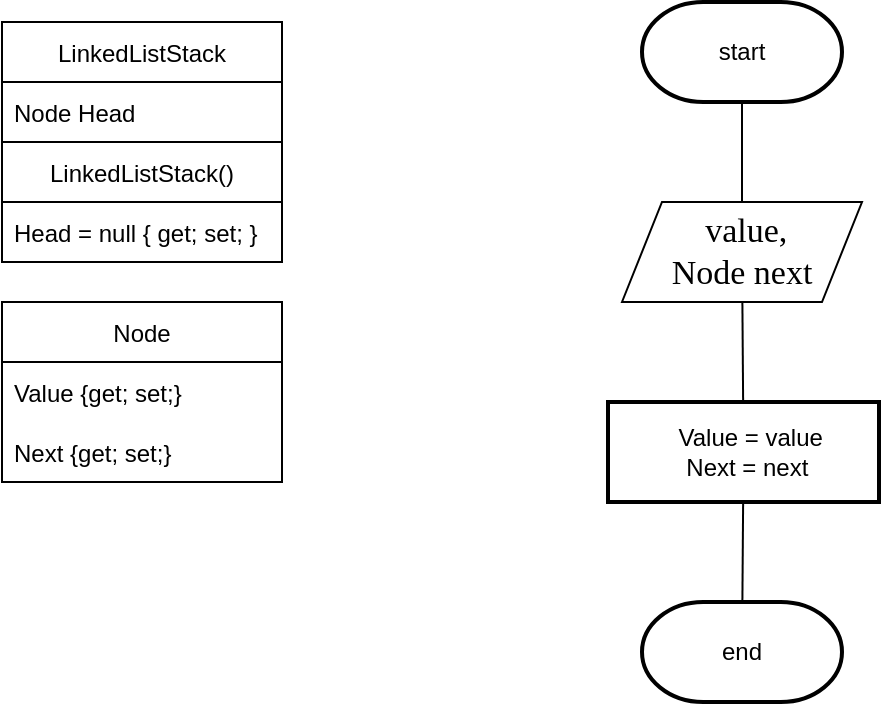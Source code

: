 <mxfile version="19.0.3" type="device" pages="12"><diagram id="oNX_8HQZ7Yb_1b-XFwpG" name="Node(value, Node next)"><mxGraphModel dx="1453" dy="1041" grid="1" gridSize="10" guides="1" tooltips="1" connect="1" arrows="1" fold="1" page="0" pageScale="1" pageWidth="827" pageHeight="1169" math="0" shadow="0"><root><mxCell id="0"/><mxCell id="1" parent="0"/><mxCell id="FuZdUOgjmRtpOkMGklhR-18" value="" style="edgeStyle=none;curved=1;rounded=0;orthogonalLoop=1;jettySize=auto;html=1;endArrow=none;endFill=0;startSize=14;endSize=14;sourcePerimeterSpacing=0;targetPerimeterSpacing=0;" parent="1" source="FuZdUOgjmRtpOkMGklhR-1" target="FuZdUOgjmRtpOkMGklhR-17" edge="1"><mxGeometry relative="1" as="geometry"/></mxCell><mxCell id="FuZdUOgjmRtpOkMGklhR-1" value="start" style="strokeWidth=2;html=1;shape=mxgraph.flowchart.terminator;whiteSpace=wrap;hachureGap=4;" parent="1" vertex="1"><mxGeometry x="110" y="-10" width="100" height="50" as="geometry"/></mxCell><mxCell id="FuZdUOgjmRtpOkMGklhR-10" value="Node" style="swimlane;fontStyle=0;childLayout=stackLayout;horizontal=1;startSize=30;horizontalStack=0;resizeParent=1;resizeParentMax=0;resizeLast=0;collapsible=1;marginBottom=0;hachureGap=4;" parent="1" vertex="1"><mxGeometry x="-210" y="140" width="140" height="90" as="geometry"/></mxCell><mxCell id="FuZdUOgjmRtpOkMGklhR-11" value="Value {get; set;}" style="text;strokeColor=none;fillColor=none;align=left;verticalAlign=middle;spacingLeft=4;spacingRight=4;overflow=hidden;points=[[0,0.5],[1,0.5]];portConstraint=eastwest;rotatable=0;hachureGap=4;" parent="FuZdUOgjmRtpOkMGklhR-10" vertex="1"><mxGeometry y="30" width="140" height="30" as="geometry"/></mxCell><mxCell id="FuZdUOgjmRtpOkMGklhR-12" value="Next {get; set;}" style="text;strokeColor=none;fillColor=none;align=left;verticalAlign=middle;spacingLeft=4;spacingRight=4;overflow=hidden;points=[[0,0.5],[1,0.5]];portConstraint=eastwest;rotatable=0;hachureGap=4;" parent="FuZdUOgjmRtpOkMGklhR-10" vertex="1"><mxGeometry y="60" width="140" height="30" as="geometry"/></mxCell><mxCell id="FuZdUOgjmRtpOkMGklhR-20" value="" style="edgeStyle=none;curved=1;rounded=0;orthogonalLoop=1;jettySize=auto;html=1;endArrow=none;endFill=0;startSize=14;endSize=14;sourcePerimeterSpacing=0;targetPerimeterSpacing=0;" parent="1" source="FuZdUOgjmRtpOkMGklhR-17" target="FuZdUOgjmRtpOkMGklhR-19" edge="1"><mxGeometry relative="1" as="geometry"/></mxCell><mxCell id="FuZdUOgjmRtpOkMGklhR-17" value="&amp;nbsp;value, &lt;br&gt;Node next" style="shape=parallelogram;perimeter=parallelogramPerimeter;whiteSpace=wrap;html=1;fixedSize=1;rounded=0;shadow=0;labelBackgroundColor=none;labelBorderColor=none;sketch=0;hachureGap=4;fontFamily=Times New Roman;fontSize=17;fontSource=https%3A%2F%2Ffonts.googleapis.com%2Fcss%3Ffamily%3DArchitects%2BDaughter;" parent="1" vertex="1"><mxGeometry x="100" y="90" width="120" height="50" as="geometry"/></mxCell><mxCell id="FuZdUOgjmRtpOkMGklhR-23" value="" style="edgeStyle=none;curved=1;rounded=0;orthogonalLoop=1;jettySize=auto;html=1;endArrow=none;endFill=0;startSize=14;endSize=14;sourcePerimeterSpacing=0;targetPerimeterSpacing=0;" parent="1" source="FuZdUOgjmRtpOkMGklhR-19" target="FuZdUOgjmRtpOkMGklhR-22" edge="1"><mxGeometry relative="1" as="geometry"/></mxCell><mxCell id="FuZdUOgjmRtpOkMGklhR-19" value="&lt;div&gt;&amp;nbsp; Value = value&lt;/div&gt;&lt;div&gt;&lt;span style=&quot;background-color: initial;&quot;&gt;&amp;nbsp;Next = next&lt;/span&gt;&lt;/div&gt;" style="whiteSpace=wrap;html=1;strokeWidth=2;hachureGap=4;" parent="1" vertex="1"><mxGeometry x="93" y="190" width="135.5" height="50" as="geometry"/></mxCell><mxCell id="FuZdUOgjmRtpOkMGklhR-22" value="end" style="strokeWidth=2;html=1;shape=mxgraph.flowchart.terminator;whiteSpace=wrap;hachureGap=4;" parent="1" vertex="1"><mxGeometry x="110" y="290" width="100" height="50" as="geometry"/></mxCell><mxCell id="3aJ0oCERZRNz-F-btTCs-1" value="LinkedListStack" style="swimlane;fontStyle=0;childLayout=stackLayout;horizontal=1;startSize=30;horizontalStack=0;resizeParent=1;resizeParentMax=0;resizeLast=0;collapsible=1;marginBottom=0;hachureGap=4;" parent="1" vertex="1"><mxGeometry x="-210" width="140" height="120" as="geometry"/></mxCell><mxCell id="3aJ0oCERZRNz-F-btTCs-2" value="Node Head" style="text;strokeColor=none;fillColor=none;align=left;verticalAlign=middle;spacingLeft=4;spacingRight=4;overflow=hidden;points=[[0,0.5],[1,0.5]];portConstraint=eastwest;rotatable=0;hachureGap=4;" parent="3aJ0oCERZRNz-F-btTCs-1" vertex="1"><mxGeometry y="30" width="140" height="30" as="geometry"/></mxCell><mxCell id="3aJ0oCERZRNz-F-btTCs-3" value="LinkedListStack()" style="swimlane;fontStyle=0;childLayout=stackLayout;horizontal=1;startSize=30;horizontalStack=0;resizeParent=1;resizeParentMax=0;resizeLast=0;collapsible=1;marginBottom=0;hachureGap=4;" parent="3aJ0oCERZRNz-F-btTCs-1" vertex="1"><mxGeometry y="60" width="140" height="60" as="geometry"/></mxCell><mxCell id="3aJ0oCERZRNz-F-btTCs-4" value="Head = null { get; set; }" style="text;strokeColor=none;fillColor=none;align=left;verticalAlign=middle;spacingLeft=4;spacingRight=4;overflow=hidden;points=[[0,0.5],[1,0.5]];portConstraint=eastwest;rotatable=0;hachureGap=4;" parent="3aJ0oCERZRNz-F-btTCs-3" vertex="1"><mxGeometry y="30" width="140" height="30" as="geometry"/></mxCell></root></mxGraphModel></diagram><diagram id="j0VMe_LufexrvTEw0uRG" name=" Pop()"><mxGraphModel dx="1822" dy="1265" grid="1" gridSize="10" guides="1" tooltips="1" connect="1" arrows="1" fold="1" page="0" pageScale="1" pageWidth="827" pageHeight="1169" math="0" shadow="0"><root><mxCell id="0"/><mxCell id="1" parent="0"/><mxCell id="_z4iJ0GIa41CgVpUlCpc-3" value="" style="edgeStyle=none;curved=1;rounded=0;orthogonalLoop=1;jettySize=auto;html=1;endArrow=none;endFill=0;startSize=14;endSize=14;sourcePerimeterSpacing=0;targetPerimeterSpacing=0;" parent="1" source="_z4iJ0GIa41CgVpUlCpc-1" target="_z4iJ0GIa41CgVpUlCpc-2" edge="1"><mxGeometry relative="1" as="geometry"/></mxCell><mxCell id="_z4iJ0GIa41CgVpUlCpc-1" value="start" style="strokeWidth=2;html=1;shape=mxgraph.flowchart.terminator;whiteSpace=wrap;hachureGap=4;" parent="1" vertex="1"><mxGeometry x="110" y="-10" width="100" height="50" as="geometry"/></mxCell><mxCell id="kgtbkf3haKpK_PsE4bHd-1" style="edgeStyle=orthogonalEdgeStyle;rounded=0;orthogonalLoop=1;jettySize=auto;html=1;exitX=1;exitY=0.5;exitDx=0;exitDy=0;entryX=0.5;entryY=0;entryDx=0;entryDy=0;endArrow=none;startSize=14;endSize=14;sourcePerimeterSpacing=8;targetPerimeterSpacing=8;endFill=0;" parent="1" source="_z4iJ0GIa41CgVpUlCpc-2" target="_z4iJ0GIa41CgVpUlCpc-4" edge="1"><mxGeometry relative="1" as="geometry"/></mxCell><mxCell id="kgtbkf3haKpK_PsE4bHd-2" style="edgeStyle=orthogonalEdgeStyle;rounded=0;orthogonalLoop=1;jettySize=auto;html=1;exitX=0;exitY=0.5;exitDx=0;exitDy=0;entryX=0.5;entryY=0;entryDx=0;entryDy=0;endArrow=none;endFill=0;startSize=14;endSize=14;sourcePerimeterSpacing=8;targetPerimeterSpacing=8;" parent="1" source="_z4iJ0GIa41CgVpUlCpc-2" target="_z4iJ0GIa41CgVpUlCpc-11" edge="1"><mxGeometry relative="1" as="geometry"/></mxCell><mxCell id="_z4iJ0GIa41CgVpUlCpc-2" value="Head != null" style="rhombus;whiteSpace=wrap;html=1;hachureGap=4;" parent="1" vertex="1"><mxGeometry x="120" y="90" width="80" height="80" as="geometry"/></mxCell><mxCell id="_z4iJ0GIa41CgVpUlCpc-9" value="" style="edgeStyle=orthogonalEdgeStyle;rounded=0;orthogonalLoop=1;jettySize=auto;html=1;endArrow=none;endFill=0;startSize=14;endSize=14;sourcePerimeterSpacing=0;targetPerimeterSpacing=0;" parent="1" source="_z4iJ0GIa41CgVpUlCpc-4" target="_z4iJ0GIa41CgVpUlCpc-8" edge="1"><mxGeometry relative="1" as="geometry"/></mxCell><mxCell id="_z4iJ0GIa41CgVpUlCpc-4" value="Head = Head.Next" style="whiteSpace=wrap;html=1;strokeWidth=2;hachureGap=4;" parent="1" vertex="1"><mxGeometry x="250" y="180" width="135.5" height="50" as="geometry"/></mxCell><mxCell id="kgtbkf3haKpK_PsE4bHd-5" style="edgeStyle=orthogonalEdgeStyle;rounded=0;orthogonalLoop=1;jettySize=auto;html=1;endArrow=none;endFill=0;startSize=14;endSize=14;sourcePerimeterSpacing=0;targetPerimeterSpacing=0;exitX=0.5;exitY=1;exitDx=0;exitDy=0;" parent="1" source="_z4iJ0GIa41CgVpUlCpc-8" edge="1"><mxGeometry relative="1" as="geometry"><mxPoint x="160" y="360" as="targetPoint"/><Array as="points"><mxPoint x="320" y="340"/><mxPoint x="320" y="360"/></Array></mxGeometry></mxCell><mxCell id="_z4iJ0GIa41CgVpUlCpc-8" value="Head" style="shape=parallelogram;perimeter=parallelogramPerimeter;whiteSpace=wrap;html=1;fixedSize=1;rounded=0;shadow=0;labelBackgroundColor=none;labelBorderColor=none;sketch=0;hachureGap=4;fontFamily=Times New Roman;fontSize=17;fontSource=https%3A%2F%2Ffonts.googleapis.com%2Fcss%3Ffamily%3DArchitects%2BDaughter;" parent="1" vertex="1"><mxGeometry x="257.75" y="290" width="120" height="50" as="geometry"/></mxCell><mxCell id="kgtbkf3haKpK_PsE4bHd-3" style="edgeStyle=orthogonalEdgeStyle;rounded=0;orthogonalLoop=1;jettySize=auto;html=1;entryX=0.5;entryY=0;entryDx=0;entryDy=0;entryPerimeter=0;endArrow=none;endFill=0;startSize=14;endSize=14;sourcePerimeterSpacing=8;targetPerimeterSpacing=8;exitX=0.5;exitY=1;exitDx=0;exitDy=0;" parent="1" source="_z4iJ0GIa41CgVpUlCpc-11" target="_z4iJ0GIa41CgVpUlCpc-16" edge="1"><mxGeometry relative="1" as="geometry"><Array as="points"><mxPoint x="10" y="360"/><mxPoint x="160" y="360"/></Array></mxGeometry></mxCell><mxCell id="_z4iJ0GIa41CgVpUlCpc-11" value="null" style="shape=parallelogram;perimeter=parallelogramPerimeter;whiteSpace=wrap;html=1;fixedSize=1;rounded=0;shadow=0;labelBackgroundColor=none;labelBorderColor=none;sketch=0;hachureGap=4;fontFamily=Times New Roman;fontSize=17;fontSource=https%3A%2F%2Ffonts.googleapis.com%2Fcss%3Ffamily%3DArchitects%2BDaughter;" parent="1" vertex="1"><mxGeometry x="-50" y="220" width="120" height="50" as="geometry"/></mxCell><mxCell id="_z4iJ0GIa41CgVpUlCpc-16" value="end" style="strokeWidth=2;html=1;shape=mxgraph.flowchart.terminator;whiteSpace=wrap;hachureGap=4;" parent="1" vertex="1"><mxGeometry x="110" y="400" width="100" height="50" as="geometry"/></mxCell><mxCell id="kgtbkf3haKpK_PsE4bHd-6" value="T" style="text;html=1;align=center;verticalAlign=middle;resizable=0;points=[];autosize=1;strokeColor=none;fillColor=none;hachureGap=4;" parent="1" vertex="1"><mxGeometry x="228" y="110" width="20" height="20" as="geometry"/></mxCell><mxCell id="kgtbkf3haKpK_PsE4bHd-7" value="F" style="text;html=1;align=center;verticalAlign=middle;resizable=0;points=[];autosize=1;strokeColor=none;fillColor=none;hachureGap=4;" parent="1" vertex="1"><mxGeometry x="60" y="110" width="20" height="20" as="geometry"/></mxCell></root></mxGraphModel></diagram><diagram id="7uMGqaHTZawZeCy7qmpr" name="Push(str)"><mxGraphModel dx="1185" dy="1521" grid="1" gridSize="10" guides="1" tooltips="1" connect="1" arrows="1" fold="1" page="0" pageScale="1" pageWidth="827" pageHeight="1169" math="0" shadow="0"><root><mxCell id="0"/><mxCell id="1" parent="0"/><mxCell id="O7eyZ1hVJO2ieRdfSI_N-3" value="" style="edgeStyle=none;curved=1;rounded=0;orthogonalLoop=1;jettySize=auto;html=1;endArrow=none;endFill=0;startSize=14;endSize=14;sourcePerimeterSpacing=0;targetPerimeterSpacing=0;" parent="1" source="O7eyZ1hVJO2ieRdfSI_N-1" target="O7eyZ1hVJO2ieRdfSI_N-2" edge="1"><mxGeometry relative="1" as="geometry"/></mxCell><mxCell id="O7eyZ1hVJO2ieRdfSI_N-1" value="start" style="strokeWidth=2;html=1;shape=mxgraph.flowchart.terminator;whiteSpace=wrap;hachureGap=4;" parent="1" vertex="1"><mxGeometry x="70" y="-530" width="100" height="50" as="geometry"/></mxCell><mxCell id="O7eyZ1hVJO2ieRdfSI_N-5" value="" style="edgeStyle=none;curved=1;rounded=0;orthogonalLoop=1;jettySize=auto;html=1;endArrow=none;endFill=0;startSize=14;endSize=14;sourcePerimeterSpacing=0;targetPerimeterSpacing=0;" parent="1" source="O7eyZ1hVJO2ieRdfSI_N-2" target="O7eyZ1hVJO2ieRdfSI_N-4" edge="1"><mxGeometry relative="1" as="geometry"/></mxCell><mxCell id="O7eyZ1hVJO2ieRdfSI_N-2" value="&lt;div&gt;&amp;nbsp; Node newNode =&amp;nbsp;&lt;/div&gt;&lt;div&gt;new Node(str, Head)&lt;span style=&quot;background-color: initial;&quot;&gt;&amp;nbsp; &amp;nbsp;&lt;/span&gt;&lt;/div&gt;" style="whiteSpace=wrap;html=1;strokeWidth=2;hachureGap=4;" parent="1" vertex="1"><mxGeometry x="52.25" y="-430" width="135.5" height="50" as="geometry"/></mxCell><mxCell id="O7eyZ1hVJO2ieRdfSI_N-7" value="" style="edgeStyle=none;curved=1;rounded=0;orthogonalLoop=1;jettySize=auto;html=1;endArrow=none;endFill=0;startSize=14;endSize=14;sourcePerimeterSpacing=0;targetPerimeterSpacing=0;" parent="1" source="O7eyZ1hVJO2ieRdfSI_N-4" target="O7eyZ1hVJO2ieRdfSI_N-6" edge="1"><mxGeometry relative="1" as="geometry"/></mxCell><mxCell id="O7eyZ1hVJO2ieRdfSI_N-4" value="&lt;div&gt;&lt;span style=&quot;background-color: initial;&quot;&gt;&amp;nbsp;Head = newNode&lt;/span&gt;&lt;br&gt;&lt;/div&gt;" style="whiteSpace=wrap;html=1;strokeWidth=2;hachureGap=4;" parent="1" vertex="1"><mxGeometry x="53" y="-330" width="135.5" height="50" as="geometry"/></mxCell><mxCell id="O7eyZ1hVJO2ieRdfSI_N-6" value="end" style="strokeWidth=2;html=1;shape=mxgraph.flowchart.terminator;whiteSpace=wrap;hachureGap=4;" parent="1" vertex="1"><mxGeometry x="71" y="-230" width="100" height="50" as="geometry"/></mxCell></root></mxGraphModel></diagram><diagram id="VCo9lXTiAnpuZDArA_VM" name="IsEmpty()"><mxGraphModel dx="1422" dy="1265" grid="1" gridSize="10" guides="1" tooltips="1" connect="1" arrows="1" fold="1" page="0" pageScale="1" pageWidth="827" pageHeight="1169" math="0" shadow="0"><root><mxCell id="0"/><mxCell id="1" parent="0"/><mxCell id="CJEK4LDQmxvPo-r412sH-3" value="" style="edgeStyle=orthogonalEdgeStyle;rounded=0;orthogonalLoop=1;jettySize=auto;html=1;endArrow=none;endFill=0;startSize=14;endSize=14;sourcePerimeterSpacing=0;targetPerimeterSpacing=0;" parent="1" source="CJEK4LDQmxvPo-r412sH-1" target="CJEK4LDQmxvPo-r412sH-2" edge="1"><mxGeometry relative="1" as="geometry"/></mxCell><mxCell id="CJEK4LDQmxvPo-r412sH-1" value="start" style="strokeWidth=2;html=1;shape=mxgraph.flowchart.terminator;whiteSpace=wrap;hachureGap=4;" parent="1" vertex="1"><mxGeometry x="70" y="-10" width="100" height="50" as="geometry"/></mxCell><mxCell id="CJEK4LDQmxvPo-r412sH-5" value="" style="edgeStyle=orthogonalEdgeStyle;rounded=0;orthogonalLoop=1;jettySize=auto;html=1;endArrow=none;endFill=0;startSize=14;endSize=14;sourcePerimeterSpacing=0;targetPerimeterSpacing=0;" parent="1" source="CJEK4LDQmxvPo-r412sH-2" target="CJEK4LDQmxvPo-r412sH-4" edge="1"><mxGeometry relative="1" as="geometry"/></mxCell><mxCell id="CJEK4LDQmxvPo-r412sH-2" value="Head == null" style="shape=parallelogram;perimeter=parallelogramPerimeter;whiteSpace=wrap;html=1;fixedSize=1;rounded=0;shadow=0;labelBackgroundColor=none;labelBorderColor=none;sketch=0;hachureGap=4;fontFamily=Times New Roman;fontSize=17;fontSource=https%3A%2F%2Ffonts.googleapis.com%2Fcss%3Ffamily%3DArchitects%2BDaughter;" parent="1" vertex="1"><mxGeometry x="25" y="90" width="190" height="79.17" as="geometry"/></mxCell><mxCell id="CJEK4LDQmxvPo-r412sH-4" value="end" style="strokeWidth=2;html=1;shape=mxgraph.flowchart.terminator;whiteSpace=wrap;hachureGap=4;" parent="1" vertex="1"><mxGeometry x="70" y="190" width="100" height="50" as="geometry"/></mxCell></root></mxGraphModel></diagram><diagram id="ysSXmMKs-k4Lx50b1wHO" name="ConsoleOutput()"><mxGraphModel dx="1422" dy="865" grid="1" gridSize="10" guides="1" tooltips="1" connect="1" arrows="1" fold="1" page="0" pageScale="1" pageWidth="827" pageHeight="1169" math="0" shadow="0"><root><mxCell id="0"/><mxCell id="1" parent="0"/><mxCell id="JXZGDSf6DZkKdC03OXqn-3" value="" style="edgeStyle=orthogonalEdgeStyle;rounded=0;orthogonalLoop=1;jettySize=auto;html=1;endArrow=none;endFill=0;startSize=14;endSize=14;sourcePerimeterSpacing=0;targetPerimeterSpacing=0;" parent="1" source="JXZGDSf6DZkKdC03OXqn-1" target="JXZGDSf6DZkKdC03OXqn-2" edge="1"><mxGeometry relative="1" as="geometry"/></mxCell><mxCell id="JXZGDSf6DZkKdC03OXqn-1" value="start" style="strokeWidth=2;html=1;shape=mxgraph.flowchart.terminator;whiteSpace=wrap;hachureGap=4;" parent="1" vertex="1"><mxGeometry x="110" y="30" width="100" height="50" as="geometry"/></mxCell><mxCell id="JXZGDSf6DZkKdC03OXqn-6" value="" style="edgeStyle=orthogonalEdgeStyle;rounded=0;orthogonalLoop=1;jettySize=auto;html=1;endArrow=none;endFill=0;startSize=14;endSize=14;sourcePerimeterSpacing=0;targetPerimeterSpacing=0;" parent="1" source="JXZGDSf6DZkKdC03OXqn-2" target="JXZGDSf6DZkKdC03OXqn-4" edge="1"><mxGeometry relative="1" as="geometry"/></mxCell><mxCell id="JXZGDSf6DZkKdC03OXqn-2" value="Node current = Head" style="whiteSpace=wrap;html=1;strokeWidth=2;hachureGap=4;" parent="1" vertex="1"><mxGeometry x="93" y="130" width="135.5" height="50" as="geometry"/></mxCell><mxCell id="JXZGDSf6DZkKdC03OXqn-8" style="edgeStyle=orthogonalEdgeStyle;rounded=0;orthogonalLoop=1;jettySize=auto;html=1;endArrow=none;endFill=0;startSize=14;endSize=14;sourcePerimeterSpacing=0;targetPerimeterSpacing=0;" parent="1" source="JXZGDSf6DZkKdC03OXqn-4" target="JXZGDSf6DZkKdC03OXqn-7" edge="1"><mxGeometry relative="1" as="geometry"/></mxCell><mxCell id="JXZGDSf6DZkKdC03OXqn-13" style="edgeStyle=orthogonalEdgeStyle;rounded=0;orthogonalLoop=1;jettySize=auto;html=1;exitX=1;exitY=0.5;exitDx=0;exitDy=0;endArrow=none;endFill=0;startSize=14;endSize=14;sourcePerimeterSpacing=0;targetPerimeterSpacing=0;" parent="1" source="JXZGDSf6DZkKdC03OXqn-4" edge="1"><mxGeometry relative="1" as="geometry"><mxPoint x="161" y="650" as="targetPoint"/><Array as="points"><mxPoint x="280" y="270"/><mxPoint x="280" y="600"/><mxPoint x="161" y="600"/><mxPoint x="161" y="650"/></Array></mxGeometry></mxCell><mxCell id="JXZGDSf6DZkKdC03OXqn-4" value="current != &lt;br&gt;null" style="rhombus;whiteSpace=wrap;html=1;hachureGap=4;" parent="1" vertex="1"><mxGeometry x="101.13" y="230" width="119.25" height="80" as="geometry"/></mxCell><mxCell id="JXZGDSf6DZkKdC03OXqn-10" value="" style="edgeStyle=orthogonalEdgeStyle;rounded=0;orthogonalLoop=1;jettySize=auto;html=1;endArrow=none;endFill=0;startSize=14;endSize=14;sourcePerimeterSpacing=0;targetPerimeterSpacing=0;" parent="1" source="JXZGDSf6DZkKdC03OXqn-7" target="JXZGDSf6DZkKdC03OXqn-9" edge="1"><mxGeometry relative="1" as="geometry"/></mxCell><mxCell id="JXZGDSf6DZkKdC03OXqn-7" value="current.Value &lt;br&gt;+ &quot; &quot;" style="shape=parallelogram;perimeter=parallelogramPerimeter;whiteSpace=wrap;html=1;fixedSize=1;rounded=0;shadow=0;labelBackgroundColor=none;labelBorderColor=none;sketch=0;hachureGap=4;fontFamily=Times New Roman;fontSize=17;fontSource=https%3A%2F%2Ffonts.googleapis.com%2Fcss%3Ffamily%3DArchitects%2BDaughter;" parent="1" vertex="1"><mxGeometry x="94.5" y="360" width="131" height="50" as="geometry"/></mxCell><mxCell id="JXZGDSf6DZkKdC03OXqn-11" style="edgeStyle=orthogonalEdgeStyle;rounded=0;orthogonalLoop=1;jettySize=auto;html=1;entryX=0;entryY=0.5;entryDx=0;entryDy=0;endArrow=none;endFill=0;startSize=14;endSize=14;sourcePerimeterSpacing=0;targetPerimeterSpacing=0;" parent="1" source="JXZGDSf6DZkKdC03OXqn-9" target="JXZGDSf6DZkKdC03OXqn-4" edge="1"><mxGeometry relative="1" as="geometry"><Array as="points"><mxPoint x="161" y="560"/><mxPoint x="40" y="560"/><mxPoint x="40" y="270"/></Array></mxGeometry></mxCell><mxCell id="JXZGDSf6DZkKdC03OXqn-9" value="current = current.Next" style="whiteSpace=wrap;html=1;strokeWidth=2;hachureGap=4;" parent="1" vertex="1"><mxGeometry x="93" y="460" width="135.5" height="50" as="geometry"/></mxCell><mxCell id="JXZGDSf6DZkKdC03OXqn-14" value="T" style="text;html=1;align=center;verticalAlign=middle;resizable=0;points=[];autosize=1;strokeColor=none;fillColor=none;hachureGap=4;" parent="1" vertex="1"><mxGeometry x="160" y="330" width="20" height="20" as="geometry"/></mxCell><mxCell id="JXZGDSf6DZkKdC03OXqn-15" value="F" style="text;html=1;align=center;verticalAlign=middle;resizable=0;points=[];autosize=1;strokeColor=none;fillColor=none;hachureGap=4;" parent="1" vertex="1"><mxGeometry x="210" y="240" width="20" height="20" as="geometry"/></mxCell><mxCell id="JXZGDSf6DZkKdC03OXqn-19" value="" style="edgeStyle=orthogonalEdgeStyle;rounded=0;orthogonalLoop=1;jettySize=auto;html=1;endArrow=none;endFill=0;startSize=14;endSize=14;sourcePerimeterSpacing=0;targetPerimeterSpacing=0;" parent="1" source="JXZGDSf6DZkKdC03OXqn-17" target="JXZGDSf6DZkKdC03OXqn-18" edge="1"><mxGeometry relative="1" as="geometry"/></mxCell><mxCell id="JXZGDSf6DZkKdC03OXqn-17" value="n" style="shape=parallelogram;perimeter=parallelogramPerimeter;whiteSpace=wrap;html=1;fixedSize=1;rounded=0;shadow=0;labelBackgroundColor=none;labelBorderColor=none;sketch=0;hachureGap=4;fontFamily=Times New Roman;fontSize=17;fontSource=https%3A%2F%2Ffonts.googleapis.com%2Fcss%3Ffamily%3DArchitects%2BDaughter;" parent="1" vertex="1"><mxGeometry x="100" y="650" width="120" height="50" as="geometry"/></mxCell><mxCell id="JXZGDSf6DZkKdC03OXqn-18" value="end" style="strokeWidth=2;html=1;shape=mxgraph.flowchart.terminator;whiteSpace=wrap;hachureGap=4;" parent="1" vertex="1"><mxGeometry x="110" y="750" width="100" height="50" as="geometry"/></mxCell></root></mxGraphModel></diagram><diagram id="VNsmQcMCIjCGWrIYDgvc" name="Clear()"><mxGraphModel dx="1422" dy="865" grid="1" gridSize="10" guides="1" tooltips="1" connect="1" arrows="1" fold="1" page="0" pageScale="1" pageWidth="827" pageHeight="1169" math="0" shadow="0"><root><mxCell id="0"/><mxCell id="1" parent="0"/><mxCell id="JvPllJVbezNG6tVKIhAg-3" value="" style="edgeStyle=orthogonalEdgeStyle;rounded=0;orthogonalLoop=1;jettySize=auto;html=1;endArrow=none;endFill=0;startSize=14;endSize=14;sourcePerimeterSpacing=0;targetPerimeterSpacing=0;" parent="1" source="JvPllJVbezNG6tVKIhAg-1" target="JvPllJVbezNG6tVKIhAg-2" edge="1"><mxGeometry relative="1" as="geometry"/></mxCell><mxCell id="JvPllJVbezNG6tVKIhAg-1" value="start" style="strokeWidth=2;html=1;shape=mxgraph.flowchart.terminator;whiteSpace=wrap;hachureGap=4;" parent="1" vertex="1"><mxGeometry x="110" y="30" width="100" height="50" as="geometry"/></mxCell><mxCell id="JvPllJVbezNG6tVKIhAg-5" value="" style="edgeStyle=orthogonalEdgeStyle;rounded=0;orthogonalLoop=1;jettySize=auto;html=1;endArrow=none;endFill=0;startSize=14;endSize=14;sourcePerimeterSpacing=0;targetPerimeterSpacing=0;" parent="1" source="JvPllJVbezNG6tVKIhAg-2" target="JvPllJVbezNG6tVKIhAg-4" edge="1"><mxGeometry relative="1" as="geometry"/></mxCell><mxCell id="JvPllJVbezNG6tVKIhAg-2" value="Head = null" style="whiteSpace=wrap;html=1;strokeWidth=2;hachureGap=4;" parent="1" vertex="1"><mxGeometry x="92.25" y="130" width="135.5" height="50" as="geometry"/></mxCell><mxCell id="JvPllJVbezNG6tVKIhAg-4" value="end" style="strokeWidth=2;html=1;shape=mxgraph.flowchart.terminator;whiteSpace=wrap;hachureGap=4;" parent="1" vertex="1"><mxGeometry x="110" y="230" width="100" height="50" as="geometry"/></mxCell></root></mxGraphModel></diagram><diagram id="l-Wqz1e2Z9g0o0aRKAd3" name=" ParseString(code)"><mxGraphModel dx="1422" dy="865" grid="1" gridSize="10" guides="1" tooltips="1" connect="1" arrows="1" fold="1" page="0" pageScale="1" pageWidth="827" pageHeight="1169" math="0" shadow="0"><root><mxCell id="0"/><mxCell id="1" parent="0"/><mxCell id="lsoRsxq3l3KDmJOYBXBi-1" value="HTMLValidator" style="swimlane;fontStyle=0;childLayout=stackLayout;horizontal=1;startSize=30;horizontalStack=0;resizeParent=1;resizeParentMax=0;resizeLast=0;collapsible=1;marginBottom=0;hachureGap=4;" parent="1" vertex="1"><mxGeometry x="360" width="200" height="120" as="geometry"/></mxCell><mxCell id="lsoRsxq3l3KDmJOYBXBi-2" value="LinkedListStack _tagsList" style="text;strokeColor=none;fillColor=none;align=left;verticalAlign=middle;spacingLeft=4;spacingRight=4;overflow=hidden;points=[[0,0.5],[1,0.5]];portConstraint=eastwest;rotatable=0;hachureGap=4;" parent="lsoRsxq3l3KDmJOYBXBi-1" vertex="1"><mxGeometry y="30" width="200" height="30" as="geometry"/></mxCell><mxCell id="lsoRsxq3l3KDmJOYBXBi-5" value="HTMLValidator()" style="swimlane;fontStyle=0;childLayout=stackLayout;horizontal=1;startSize=30;horizontalStack=0;resizeParent=1;resizeParentMax=0;resizeLast=0;collapsible=1;marginBottom=0;hachureGap=4;" parent="lsoRsxq3l3KDmJOYBXBi-1" vertex="1"><mxGeometry y="60" width="200" height="60" as="geometry"/></mxCell><mxCell id="lsoRsxq3l3KDmJOYBXBi-6" value=" _tagsList = new LinkedListStack()" style="text;strokeColor=none;fillColor=none;align=left;verticalAlign=middle;spacingLeft=4;spacingRight=4;overflow=hidden;points=[[0,0.5],[1,0.5]];portConstraint=eastwest;rotatable=0;hachureGap=4;" parent="lsoRsxq3l3KDmJOYBXBi-5" vertex="1"><mxGeometry y="30" width="200" height="30" as="geometry"/></mxCell><mxCell id="X8HQTmimIdW5_K4Aio6b-4" value="" style="edgeStyle=orthogonalEdgeStyle;rounded=0;orthogonalLoop=1;jettySize=auto;html=1;endArrow=none;endFill=0;startSize=14;endSize=14;sourcePerimeterSpacing=0;targetPerimeterSpacing=0;" parent="1" source="X8HQTmimIdW5_K4Aio6b-2" target="X8HQTmimIdW5_K4Aio6b-3" edge="1"><mxGeometry relative="1" as="geometry"/></mxCell><mxCell id="X8HQTmimIdW5_K4Aio6b-2" value="start" style="strokeWidth=2;html=1;shape=mxgraph.flowchart.terminator;whiteSpace=wrap;hachureGap=4;" parent="1" vertex="1"><mxGeometry x="70" y="30" width="100" height="50" as="geometry"/></mxCell><mxCell id="X8HQTmimIdW5_K4Aio6b-6" value="" style="edgeStyle=orthogonalEdgeStyle;rounded=0;orthogonalLoop=1;jettySize=auto;html=1;endArrow=none;endFill=0;startSize=14;endSize=14;sourcePerimeterSpacing=0;targetPerimeterSpacing=0;entryX=0.5;entryY=0;entryDx=0;entryDy=0;" parent="1" source="X8HQTmimIdW5_K4Aio6b-3" target="X8HQTmimIdW5_K4Aio6b-8" edge="1"><mxGeometry relative="1" as="geometry"><mxPoint x="120.8" y="230" as="targetPoint"/></mxGeometry></mxCell><mxCell id="X8HQTmimIdW5_K4Aio6b-3" value="code" style="shape=parallelogram;perimeter=parallelogramPerimeter;whiteSpace=wrap;html=1;fixedSize=1;rounded=0;shadow=0;labelBackgroundColor=none;labelBorderColor=none;sketch=0;hachureGap=4;fontFamily=Times New Roman;fontSize=17;fontSource=https%3A%2F%2Ffonts.googleapis.com%2Fcss%3Ffamily%3DArchitects%2BDaughter;" parent="1" vertex="1"><mxGeometry x="60" y="130" width="120" height="50" as="geometry"/></mxCell><mxCell id="X8HQTmimIdW5_K4Aio6b-7" value="&amp;nbsp;MatchCollection matches = reg.Matches(code)" style="shape=process;whiteSpace=wrap;html=1;backgroundOutline=1;hachureGap=4;" parent="1" vertex="1"><mxGeometry x="40" y="320" width="160" height="40" as="geometry"/></mxCell><mxCell id="X8HQTmimIdW5_K4Aio6b-9" style="edgeStyle=orthogonalEdgeStyle;rounded=0;orthogonalLoop=1;jettySize=auto;html=1;entryX=0.5;entryY=0;entryDx=0;entryDy=0;endArrow=none;endFill=0;startSize=14;endSize=14;sourcePerimeterSpacing=0;targetPerimeterSpacing=0;" parent="1" source="X8HQTmimIdW5_K4Aio6b-8" target="X8HQTmimIdW5_K4Aio6b-7" edge="1"><mxGeometry relative="1" as="geometry"/></mxCell><mxCell id="X8HQTmimIdW5_K4Aio6b-8" value="Regex reg = new Regex(@&quot;&amp;lt;(\w|/)*&amp;gt;&quot;)" style="shape=process;whiteSpace=wrap;html=1;backgroundOutline=1;hachureGap=4;" parent="1" vertex="1"><mxGeometry x="40" y="230" width="160" height="40" as="geometry"/></mxCell></root></mxGraphModel></diagram><diagram id="NnvLJk1vT-BpRBaO9bkB" name="IsOpeningTag(str)"><mxGraphModel dx="1422" dy="1265" grid="1" gridSize="10" guides="1" tooltips="1" connect="1" arrows="1" fold="1" page="0" pageScale="1" pageWidth="827" pageHeight="1169" math="0" shadow="0"><root><mxCell id="0"/><mxCell id="1" parent="0"/><mxCell id="9HeFkrtro87L0L1aKKHm-3" value="" style="edgeStyle=orthogonalEdgeStyle;rounded=0;orthogonalLoop=1;jettySize=auto;html=1;endArrow=none;endFill=0;startSize=14;endSize=14;sourcePerimeterSpacing=0;targetPerimeterSpacing=0;" parent="1" source="9HeFkrtro87L0L1aKKHm-1" target="9HeFkrtro87L0L1aKKHm-2" edge="1"><mxGeometry relative="1" as="geometry"/></mxCell><mxCell id="9HeFkrtro87L0L1aKKHm-1" value="start" style="strokeWidth=2;html=1;shape=mxgraph.flowchart.terminator;whiteSpace=wrap;hachureGap=4;" parent="1" vertex="1"><mxGeometry x="150" y="-10" width="100" height="50" as="geometry"/></mxCell><mxCell id="9HeFkrtro87L0L1aKKHm-6" value="" style="edgeStyle=orthogonalEdgeStyle;rounded=0;orthogonalLoop=1;jettySize=auto;html=1;endArrow=none;endFill=0;startSize=14;endSize=14;sourcePerimeterSpacing=0;targetPerimeterSpacing=0;" parent="1" source="9HeFkrtro87L0L1aKKHm-2" target="9HeFkrtro87L0L1aKKHm-5" edge="1"><mxGeometry relative="1" as="geometry"/></mxCell><mxCell id="9HeFkrtro87L0L1aKKHm-2" value="str" style="shape=parallelogram;perimeter=parallelogramPerimeter;whiteSpace=wrap;html=1;fixedSize=1;rounded=0;shadow=0;labelBackgroundColor=none;labelBorderColor=none;sketch=0;hachureGap=4;fontFamily=Times New Roman;fontSize=17;fontSource=https%3A%2F%2Ffonts.googleapis.com%2Fcss%3Ffamily%3DArchitects%2BDaughter;" parent="1" vertex="1"><mxGeometry x="140" y="90" width="120" height="50" as="geometry"/></mxCell><mxCell id="9HeFkrtro87L0L1aKKHm-9" value="" style="edgeStyle=orthogonalEdgeStyle;rounded=0;orthogonalLoop=1;jettySize=auto;html=1;endArrow=none;endFill=0;startSize=14;endSize=14;sourcePerimeterSpacing=0;targetPerimeterSpacing=0;" parent="1" source="9HeFkrtro87L0L1aKKHm-5" target="9HeFkrtro87L0L1aKKHm-8" edge="1"><mxGeometry relative="1" as="geometry"/></mxCell><mxCell id="9HeFkrtro87L0L1aKKHm-5" value="Regex reg = new Regex(@&quot;^&amp;lt;\w+&amp;gt;$&quot;)" style="shape=process;whiteSpace=wrap;html=1;backgroundOutline=1;hachureGap=4;" parent="1" vertex="1"><mxGeometry x="120" y="190" width="160" height="40" as="geometry"/></mxCell><mxCell id="9HeFkrtro87L0L1aKKHm-11" value="" style="edgeStyle=orthogonalEdgeStyle;rounded=0;orthogonalLoop=1;jettySize=auto;html=1;endArrow=none;endFill=0;startSize=14;endSize=14;sourcePerimeterSpacing=0;targetPerimeterSpacing=0;" parent="1" source="9HeFkrtro87L0L1aKKHm-7" target="9HeFkrtro87L0L1aKKHm-10" edge="1"><mxGeometry relative="1" as="geometry"/></mxCell><mxCell id="9HeFkrtro87L0L1aKKHm-7" value="" style="shape=parallelogram;perimeter=parallelogramPerimeter;whiteSpace=wrap;html=1;fixedSize=1;rounded=0;shadow=0;labelBackgroundColor=none;labelBorderColor=none;sketch=0;hachureGap=4;fontFamily=Times New Roman;fontSize=17;fontSource=https%3A%2F%2Ffonts.googleapis.com%2Fcss%3Ffamily%3DArchitects%2BDaughter;" parent="1" vertex="1"><mxGeometry x="125" y="280" width="150" height="50" as="geometry"/></mxCell><mxCell id="9HeFkrtro87L0L1aKKHm-8" value="reg.IsMatch(str)" style="shape=process;whiteSpace=wrap;html=1;backgroundOutline=1;hachureGap=4;" parent="1" vertex="1"><mxGeometry x="145" y="290" width="110" height="30" as="geometry"/></mxCell><mxCell id="9HeFkrtro87L0L1aKKHm-10" value="end" style="strokeWidth=2;html=1;shape=mxgraph.flowchart.terminator;whiteSpace=wrap;hachureGap=4;" parent="1" vertex="1"><mxGeometry x="150" y="380" width="100" height="50" as="geometry"/></mxCell></root></mxGraphModel></diagram><diagram id="n4cfkwAalGHvpYJ8wLcK" name=" AddString(str)"><mxGraphModel dx="3644" dy="2130" grid="1" gridSize="10" guides="1" tooltips="1" connect="1" arrows="1" fold="1" page="0" pageScale="1" pageWidth="827" pageHeight="1169" math="0" shadow="0"><root><mxCell id="0"/><mxCell id="1" parent="0"/><mxCell id="OEO1GHc6M8gKJUwrfkb5-4" value="" style="edgeStyle=orthogonalEdgeStyle;rounded=0;orthogonalLoop=1;jettySize=auto;html=1;endArrow=none;endFill=0;startSize=14;endSize=14;sourcePerimeterSpacing=0;targetPerimeterSpacing=0;" parent="1" source="OEO1GHc6M8gKJUwrfkb5-1" target="OEO1GHc6M8gKJUwrfkb5-3" edge="1"><mxGeometry relative="1" as="geometry"/></mxCell><mxCell id="OEO1GHc6M8gKJUwrfkb5-1" value="start" style="strokeWidth=2;html=1;shape=mxgraph.flowchart.terminator;whiteSpace=wrap;hachureGap=4;" parent="1" vertex="1"><mxGeometry x="110" y="-10" width="100" height="50" as="geometry"/></mxCell><mxCell id="OEO1GHc6M8gKJUwrfkb5-52" style="edgeStyle=orthogonalEdgeStyle;rounded=0;orthogonalLoop=1;jettySize=auto;html=1;exitX=1;exitY=0.5;exitDx=0;exitDy=0;entryX=0.5;entryY=0;entryDx=0;entryDy=0;endArrow=none;endFill=0;startSize=14;endSize=14;sourcePerimeterSpacing=0;targetPerimeterSpacing=0;" parent="1" source="OEO1GHc6M8gKJUwrfkb5-2" target="OEO1GHc6M8gKJUwrfkb5-5" edge="1"><mxGeometry relative="1" as="geometry"/></mxCell><mxCell id="OEO1GHc6M8gKJUwrfkb5-63" style="edgeStyle=orthogonalEdgeStyle;rounded=0;orthogonalLoop=1;jettySize=auto;html=1;exitX=0;exitY=0.5;exitDx=0;exitDy=0;entryX=0.5;entryY=0;entryDx=0;entryDy=0;endArrow=none;endFill=0;startSize=14;endSize=14;sourcePerimeterSpacing=0;targetPerimeterSpacing=0;" parent="1" source="OEO1GHc6M8gKJUwrfkb5-2" target="OEO1GHc6M8gKJUwrfkb5-25" edge="1"><mxGeometry relative="1" as="geometry"/></mxCell><mxCell id="OEO1GHc6M8gKJUwrfkb5-2" value="" style="rhombus;whiteSpace=wrap;html=1;hachureGap=4;" parent="1" vertex="1"><mxGeometry x="65" y="90" width="190" height="100" as="geometry"/></mxCell><mxCell id="OEO1GHc6M8gKJUwrfkb5-3" value="IsOpeningTag(str)" style="shape=process;whiteSpace=wrap;html=1;backgroundOutline=1;hachureGap=4;" parent="1" vertex="1"><mxGeometry x="95" y="125" width="130" height="30" as="geometry"/></mxCell><mxCell id="OEO1GHc6M8gKJUwrfkb5-8" style="edgeStyle=orthogonalEdgeStyle;rounded=0;orthogonalLoop=1;jettySize=auto;html=1;entryX=0.5;entryY=0;entryDx=0;entryDy=0;endArrow=none;endFill=0;startSize=14;endSize=14;sourcePerimeterSpacing=0;targetPerimeterSpacing=0;" parent="1" source="OEO1GHc6M8gKJUwrfkb5-5" target="OEO1GHc6M8gKJUwrfkb5-7" edge="1"><mxGeometry relative="1" as="geometry"><Array as="points"><mxPoint x="520" y="260"/><mxPoint x="520" y="260"/></Array></mxGeometry></mxCell><mxCell id="OEO1GHc6M8gKJUwrfkb5-5" value="tag = GetTagName(str)" style="shape=process;whiteSpace=wrap;html=1;backgroundOutline=1;hachureGap=4;" parent="1" vertex="1"><mxGeometry x="440" y="160" width="160" height="40" as="geometry"/></mxCell><mxCell id="OEO1GHc6M8gKJUwrfkb5-55" style="edgeStyle=orthogonalEdgeStyle;rounded=0;orthogonalLoop=1;jettySize=auto;html=1;exitX=1;exitY=0.5;exitDx=0;exitDy=0;entryX=0.5;entryY=0;entryDx=0;entryDy=0;endArrow=none;endFill=0;startSize=14;endSize=14;targetPerimeterSpacing=0;startArrow=none;" parent="1" source="OEO1GHc6M8gKJUwrfkb5-7" target="OEO1GHc6M8gKJUwrfkb5-11" edge="1"><mxGeometry relative="1" as="geometry"/></mxCell><mxCell id="OEO1GHc6M8gKJUwrfkb5-56" style="edgeStyle=orthogonalEdgeStyle;rounded=0;orthogonalLoop=1;jettySize=auto;html=1;exitX=0;exitY=0.5;exitDx=0;exitDy=0;entryX=0.5;entryY=0;entryDx=0;entryDy=0;endArrow=none;endFill=0;startSize=14;endSize=14;sourcePerimeterSpacing=0;targetPerimeterSpacing=0;" parent="1" source="OEO1GHc6M8gKJUwrfkb5-7" target="OEO1GHc6M8gKJUwrfkb5-17" edge="1"><mxGeometry relative="1" as="geometry"/></mxCell><mxCell id="OEO1GHc6M8gKJUwrfkb5-7" value="IsNullOrEmpty(tag)" style="rhombus;whiteSpace=wrap;html=1;hachureGap=4;" parent="1" vertex="1"><mxGeometry x="455" y="250" width="130" height="80" as="geometry"/></mxCell><mxCell id="OEO1GHc6M8gKJUwrfkb5-14" style="edgeStyle=orthogonalEdgeStyle;rounded=0;orthogonalLoop=1;jettySize=auto;html=1;exitX=0.5;exitY=1;exitDx=0;exitDy=0;entryX=0.5;entryY=0;entryDx=0;entryDy=0;endArrow=none;endFill=0;startSize=14;endSize=14;sourcePerimeterSpacing=0;targetPerimeterSpacing=0;" parent="1" source="OEO1GHc6M8gKJUwrfkb5-11" target="OEO1GHc6M8gKJUwrfkb5-13" edge="1"><mxGeometry relative="1" as="geometry"/></mxCell><mxCell id="OEO1GHc6M8gKJUwrfkb5-11" value="false" style="shape=parallelogram;perimeter=parallelogramPerimeter;whiteSpace=wrap;html=1;fixedSize=1;rounded=0;shadow=0;labelBackgroundColor=none;labelBorderColor=none;sketch=0;hachureGap=4;fontFamily=Times New Roman;fontSize=17;fontSource=https%3A%2F%2Ffonts.googleapis.com%2Fcss%3Ffamily%3DArchitects%2BDaughter;" parent="1" vertex="1"><mxGeometry x="620" y="320" width="120" height="50" as="geometry"/></mxCell><mxCell id="OEO1GHc6M8gKJUwrfkb5-13" value="1" style="ellipse;whiteSpace=wrap;html=1;aspect=fixed;hachureGap=4;" parent="1" vertex="1"><mxGeometry x="660" y="420" width="40" height="40" as="geometry"/></mxCell><mxCell id="OEO1GHc6M8gKJUwrfkb5-19" value="" style="edgeStyle=orthogonalEdgeStyle;rounded=0;orthogonalLoop=1;jettySize=auto;html=1;endArrow=none;endFill=0;startSize=14;endSize=14;sourcePerimeterSpacing=0;targetPerimeterSpacing=0;fontStyle=0" parent="1" source="OEO1GHc6M8gKJUwrfkb5-17" target="OEO1GHc6M8gKJUwrfkb5-18" edge="1"><mxGeometry relative="1" as="geometry"/></mxCell><mxCell id="OEO1GHc6M8gKJUwrfkb5-17" value="_tagsList.Push(tag)" style="shape=process;whiteSpace=wrap;html=1;backgroundOutline=1;hachureGap=4;fontStyle=0" parent="1" vertex="1"><mxGeometry x="260" y="320" width="180" height="40" as="geometry"/></mxCell><mxCell id="OEO1GHc6M8gKJUwrfkb5-21" value="" style="edgeStyle=orthogonalEdgeStyle;rounded=0;orthogonalLoop=1;jettySize=auto;html=1;endArrow=none;endFill=0;startSize=14;endSize=14;sourcePerimeterSpacing=0;targetPerimeterSpacing=0;fontStyle=0" parent="1" source="OEO1GHc6M8gKJUwrfkb5-18" edge="1"><mxGeometry relative="1" as="geometry"><mxPoint x="350" y="500" as="targetPoint"/></mxGeometry></mxCell><mxCell id="OEO1GHc6M8gKJUwrfkb5-18" value="_tagsList.ConsoleOutput()" style="shape=process;whiteSpace=wrap;html=1;backgroundOutline=1;hachureGap=4;fontStyle=0" parent="1" vertex="1"><mxGeometry x="260" y="410" width="180" height="40" as="geometry"/></mxCell><mxCell id="OEO1GHc6M8gKJUwrfkb5-24" value="" style="edgeStyle=orthogonalEdgeStyle;rounded=0;orthogonalLoop=1;jettySize=auto;html=1;endArrow=none;endFill=0;startSize=14;endSize=14;sourcePerimeterSpacing=0;targetPerimeterSpacing=0;fontStyle=0" parent="1" source="OEO1GHc6M8gKJUwrfkb5-22" target="OEO1GHc6M8gKJUwrfkb5-23" edge="1"><mxGeometry relative="1" as="geometry"/></mxCell><mxCell id="OEO1GHc6M8gKJUwrfkb5-22" value="true" style="shape=parallelogram;perimeter=parallelogramPerimeter;whiteSpace=wrap;html=1;fixedSize=1;rounded=0;shadow=0;labelBackgroundColor=none;labelBorderColor=none;sketch=0;hachureGap=4;fontFamily=Times New Roman;fontSize=17;fontSource=https%3A%2F%2Ffonts.googleapis.com%2Fcss%3Ffamily%3DArchitects%2BDaughter;fontStyle=0" parent="1" vertex="1"><mxGeometry x="290" y="500" width="120" height="50" as="geometry"/></mxCell><mxCell id="OEO1GHc6M8gKJUwrfkb5-23" value="1" style="ellipse;whiteSpace=wrap;html=1;aspect=fixed;hachureGap=4;fontStyle=0" parent="1" vertex="1"><mxGeometry x="330" y="600" width="40" height="40" as="geometry"/></mxCell><mxCell id="OEO1GHc6M8gKJUwrfkb5-61" style="edgeStyle=orthogonalEdgeStyle;rounded=0;orthogonalLoop=1;jettySize=auto;html=1;exitX=1;exitY=0.5;exitDx=0;exitDy=0;entryX=0.5;entryY=0;entryDx=0;entryDy=0;endArrow=none;endFill=0;startSize=14;endSize=14;sourcePerimeterSpacing=0;targetPerimeterSpacing=0;" parent="1" source="OEO1GHc6M8gKJUwrfkb5-25" target="OEO1GHc6M8gKJUwrfkb5-28" edge="1"><mxGeometry relative="1" as="geometry"/></mxCell><mxCell id="OEO1GHc6M8gKJUwrfkb5-62" style="edgeStyle=orthogonalEdgeStyle;rounded=0;orthogonalLoop=1;jettySize=auto;html=1;exitX=0;exitY=0.5;exitDx=0;exitDy=0;entryX=0.5;entryY=0;entryDx=0;entryDy=0;endArrow=none;endFill=0;startSize=14;endSize=14;sourcePerimeterSpacing=0;targetPerimeterSpacing=0;" parent="1" source="OEO1GHc6M8gKJUwrfkb5-25" target="OEO1GHc6M8gKJUwrfkb5-46" edge="1"><mxGeometry relative="1" as="geometry"/></mxCell><mxCell id="OEO1GHc6M8gKJUwrfkb5-25" value="" style="rhombus;whiteSpace=wrap;html=1;hachureGap=4;" parent="1" vertex="1"><mxGeometry x="-340" y="200" width="190" height="100" as="geometry"/></mxCell><mxCell id="OEO1GHc6M8gKJUwrfkb5-26" value="IsClosingTag(str)" style="shape=process;whiteSpace=wrap;html=1;backgroundOutline=1;hachureGap=4;" parent="1" vertex="1"><mxGeometry x="-310" y="235" width="130" height="30" as="geometry"/></mxCell><mxCell id="OEO1GHc6M8gKJUwrfkb5-58" style="edgeStyle=orthogonalEdgeStyle;rounded=0;orthogonalLoop=1;jettySize=auto;html=1;entryX=0.5;entryY=0;entryDx=0;entryDy=0;endArrow=none;endFill=0;startSize=14;endSize=14;sourcePerimeterSpacing=0;targetPerimeterSpacing=0;" parent="1" source="OEO1GHc6M8gKJUwrfkb5-28" target="OEO1GHc6M8gKJUwrfkb5-30" edge="1"><mxGeometry relative="1" as="geometry"/></mxCell><mxCell id="OEO1GHc6M8gKJUwrfkb5-28" value="tag = GetTagName(str)" style="shape=process;whiteSpace=wrap;html=1;backgroundOutline=1;hachureGap=4;" parent="1" vertex="1"><mxGeometry x="-120" y="340" width="160" height="40" as="geometry"/></mxCell><mxCell id="OEO1GHc6M8gKJUwrfkb5-59" style="edgeStyle=orthogonalEdgeStyle;rounded=0;orthogonalLoop=1;jettySize=auto;html=1;exitX=1;exitY=0.5;exitDx=0;exitDy=0;entryX=0.5;entryY=0;entryDx=0;entryDy=0;endArrow=none;endFill=0;startSize=14;endSize=14;sourcePerimeterSpacing=0;targetPerimeterSpacing=0;" parent="1" source="OEO1GHc6M8gKJUwrfkb5-30" target="OEO1GHc6M8gKJUwrfkb5-34" edge="1"><mxGeometry relative="1" as="geometry"/></mxCell><mxCell id="OEO1GHc6M8gKJUwrfkb5-65" style="edgeStyle=orthogonalEdgeStyle;rounded=0;orthogonalLoop=1;jettySize=auto;html=1;exitX=0;exitY=0.5;exitDx=0;exitDy=0;entryX=0.5;entryY=0;entryDx=0;entryDy=0;endArrow=none;endFill=0;startSize=14;endSize=14;sourcePerimeterSpacing=0;targetPerimeterSpacing=0;" parent="1" source="OEO1GHc6M8gKJUwrfkb5-30" target="OEO1GHc6M8gKJUwrfkb5-41" edge="1"><mxGeometry relative="1" as="geometry"/></mxCell><mxCell id="OEO1GHc6M8gKJUwrfkb5-30" value="" style="rhombus;whiteSpace=wrap;html=1;hachureGap=4;" parent="1" vertex="1"><mxGeometry x="-155" y="445" width="230" height="170" as="geometry"/></mxCell><mxCell id="OEO1GHc6M8gKJUwrfkb5-31" value="!IsNullOrEmpty(tag) &lt;br&gt;&amp;amp;&amp;amp; _tagsList.Peek().&lt;br&gt;Value == tag" style="shape=process;whiteSpace=wrap;html=1;backgroundOutline=1;hachureGap=4;" parent="1" vertex="1"><mxGeometry x="-120" y="505" width="160" height="50" as="geometry"/></mxCell><mxCell id="OEO1GHc6M8gKJUwrfkb5-33" value="" style="edgeStyle=orthogonalEdgeStyle;rounded=0;orthogonalLoop=1;jettySize=auto;html=1;endArrow=none;endFill=0;startSize=14;endSize=14;sourcePerimeterSpacing=0;targetPerimeterSpacing=0;" parent="1" source="OEO1GHc6M8gKJUwrfkb5-34" target="OEO1GHc6M8gKJUwrfkb5-36" edge="1"><mxGeometry relative="1" as="geometry"/></mxCell><mxCell id="OEO1GHc6M8gKJUwrfkb5-34" value="_tagsList.Pop()" style="shape=process;whiteSpace=wrap;html=1;backgroundOutline=1;hachureGap=4;" parent="1" vertex="1"><mxGeometry x="40" y="600" width="180" height="40" as="geometry"/></mxCell><mxCell id="OEO1GHc6M8gKJUwrfkb5-35" value="" style="edgeStyle=orthogonalEdgeStyle;rounded=0;orthogonalLoop=1;jettySize=auto;html=1;endArrow=none;endFill=0;startSize=14;endSize=14;sourcePerimeterSpacing=0;targetPerimeterSpacing=0;" parent="1" source="OEO1GHc6M8gKJUwrfkb5-36" edge="1"><mxGeometry relative="1" as="geometry"><mxPoint x="130" y="780" as="targetPoint"/></mxGeometry></mxCell><mxCell id="OEO1GHc6M8gKJUwrfkb5-36" value="_tagsList.ConsoleOutput()" style="shape=process;whiteSpace=wrap;html=1;backgroundOutline=1;hachureGap=4;" parent="1" vertex="1"><mxGeometry x="40" y="690" width="180" height="40" as="geometry"/></mxCell><mxCell id="OEO1GHc6M8gKJUwrfkb5-37" value="" style="edgeStyle=orthogonalEdgeStyle;rounded=0;orthogonalLoop=1;jettySize=auto;html=1;endArrow=none;endFill=0;startSize=14;endSize=14;sourcePerimeterSpacing=0;targetPerimeterSpacing=0;" parent="1" source="OEO1GHc6M8gKJUwrfkb5-38" target="OEO1GHc6M8gKJUwrfkb5-39" edge="1"><mxGeometry relative="1" as="geometry"/></mxCell><mxCell id="OEO1GHc6M8gKJUwrfkb5-38" value="true" style="shape=parallelogram;perimeter=parallelogramPerimeter;whiteSpace=wrap;html=1;fixedSize=1;rounded=0;shadow=0;labelBackgroundColor=none;labelBorderColor=none;sketch=0;hachureGap=4;fontFamily=Times New Roman;fontSize=17;fontSource=https%3A%2F%2Ffonts.googleapis.com%2Fcss%3Ffamily%3DArchitects%2BDaughter;" parent="1" vertex="1"><mxGeometry x="70" y="780" width="120" height="50" as="geometry"/></mxCell><mxCell id="OEO1GHc6M8gKJUwrfkb5-39" value="1" style="ellipse;whiteSpace=wrap;html=1;aspect=fixed;hachureGap=4;" parent="1" vertex="1"><mxGeometry x="110" y="880" width="40" height="40" as="geometry"/></mxCell><mxCell id="OEO1GHc6M8gKJUwrfkb5-44" value="" style="edgeStyle=orthogonalEdgeStyle;rounded=0;orthogonalLoop=1;jettySize=auto;html=1;endArrow=none;endFill=0;startSize=14;endSize=14;sourcePerimeterSpacing=0;targetPerimeterSpacing=0;" parent="1" source="OEO1GHc6M8gKJUwrfkb5-41" target="OEO1GHc6M8gKJUwrfkb5-43" edge="1"><mxGeometry relative="1" as="geometry"/></mxCell><mxCell id="OEO1GHc6M8gKJUwrfkb5-41" value="false" style="shape=parallelogram;perimeter=parallelogramPerimeter;whiteSpace=wrap;html=1;fixedSize=1;rounded=0;shadow=0;labelBackgroundColor=none;labelBorderColor=none;sketch=0;hachureGap=4;fontFamily=Times New Roman;fontSize=17;fontSource=https%3A%2F%2Ffonts.googleapis.com%2Fcss%3Ffamily%3DArchitects%2BDaughter;" parent="1" vertex="1"><mxGeometry x="-275" y="600" width="120" height="50" as="geometry"/></mxCell><mxCell id="OEO1GHc6M8gKJUwrfkb5-43" value="1" style="ellipse;whiteSpace=wrap;html=1;aspect=fixed;hachureGap=4;" parent="1" vertex="1"><mxGeometry x="-235" y="700" width="40" height="40" as="geometry"/></mxCell><mxCell id="OEO1GHc6M8gKJUwrfkb5-45" value="" style="edgeStyle=orthogonalEdgeStyle;rounded=0;orthogonalLoop=1;jettySize=auto;html=1;endArrow=none;endFill=0;startSize=14;endSize=14;sourcePerimeterSpacing=0;targetPerimeterSpacing=0;" parent="1" source="OEO1GHc6M8gKJUwrfkb5-46" target="OEO1GHc6M8gKJUwrfkb5-47" edge="1"><mxGeometry relative="1" as="geometry"/></mxCell><mxCell id="OEO1GHc6M8gKJUwrfkb5-46" value="false" style="shape=parallelogram;perimeter=parallelogramPerimeter;whiteSpace=wrap;html=1;fixedSize=1;rounded=0;shadow=0;labelBackgroundColor=none;labelBorderColor=none;sketch=0;hachureGap=4;fontFamily=Times New Roman;fontSize=17;fontSource=https%3A%2F%2Ffonts.googleapis.com%2Fcss%3Ffamily%3DArchitects%2BDaughter;" parent="1" vertex="1"><mxGeometry x="-500" y="335" width="120" height="50" as="geometry"/></mxCell><mxCell id="OEO1GHc6M8gKJUwrfkb5-47" value="1" style="ellipse;whiteSpace=wrap;html=1;aspect=fixed;hachureGap=4;" parent="1" vertex="1"><mxGeometry x="-460" y="445" width="40" height="40" as="geometry"/></mxCell><mxCell id="OEO1GHc6M8gKJUwrfkb5-51" style="edgeStyle=orthogonalEdgeStyle;rounded=0;orthogonalLoop=1;jettySize=auto;html=1;exitX=0.5;exitY=1;exitDx=0;exitDy=0;entryX=0.5;entryY=0;entryDx=0;entryDy=0;entryPerimeter=0;endArrow=none;endFill=0;startSize=14;endSize=14;sourcePerimeterSpacing=0;targetPerimeterSpacing=0;" parent="1" source="OEO1GHc6M8gKJUwrfkb5-49" target="OEO1GHc6M8gKJUwrfkb5-50" edge="1"><mxGeometry relative="1" as="geometry"/></mxCell><mxCell id="OEO1GHc6M8gKJUwrfkb5-49" value="1" style="ellipse;whiteSpace=wrap;html=1;aspect=fixed;hachureGap=4;" parent="1" vertex="1"><mxGeometry x="571" y="700" width="40" height="40" as="geometry"/></mxCell><mxCell id="OEO1GHc6M8gKJUwrfkb5-50" value="end" style="strokeWidth=2;html=1;shape=mxgraph.flowchart.terminator;whiteSpace=wrap;hachureGap=4;" parent="1" vertex="1"><mxGeometry x="541" y="780" width="100" height="50" as="geometry"/></mxCell><mxCell id="OEO1GHc6M8gKJUwrfkb5-54" value="T" style="text;html=1;align=center;verticalAlign=middle;resizable=0;points=[];autosize=1;strokeColor=none;fillColor=none;hachureGap=4;" parent="1" vertex="1"><mxGeometry x="290" y="120" width="20" height="20" as="geometry"/></mxCell><mxCell id="OEO1GHc6M8gKJUwrfkb5-57" value="F" style="text;html=1;align=center;verticalAlign=middle;resizable=0;points=[];autosize=1;strokeColor=none;fillColor=none;hachureGap=4;" parent="1" vertex="1"><mxGeometry x="400" y="270" width="20" height="20" as="geometry"/></mxCell><mxCell id="OEO1GHc6M8gKJUwrfkb5-66" value="F" style="text;html=1;align=center;verticalAlign=middle;resizable=0;points=[];autosize=1;strokeColor=none;fillColor=none;hachureGap=4;" parent="1" vertex="1"><mxGeometry x="10" y="120" width="20" height="20" as="geometry"/></mxCell><mxCell id="OEO1GHc6M8gKJUwrfkb5-67" value="T" style="text;html=1;align=center;verticalAlign=middle;resizable=0;points=[];autosize=1;strokeColor=none;fillColor=none;hachureGap=4;" parent="1" vertex="1"><mxGeometry x="-120" y="230" width="20" height="20" as="geometry"/></mxCell><mxCell id="OEO1GHc6M8gKJUwrfkb5-68" value="F" style="text;html=1;align=center;verticalAlign=middle;resizable=0;points=[];autosize=1;strokeColor=none;fillColor=none;hachureGap=4;" parent="1" vertex="1"><mxGeometry x="-380" y="230" width="20" height="20" as="geometry"/></mxCell><mxCell id="OEO1GHc6M8gKJUwrfkb5-53" value="T" style="text;html=1;align=center;verticalAlign=middle;resizable=0;points=[];autosize=1;strokeColor=none;fillColor=none;hachureGap=4;" parent="1" vertex="1"><mxGeometry x="600" y="270" width="20" height="20" as="geometry"/></mxCell><mxCell id="OEO1GHc6M8gKJUwrfkb5-70" value="T" style="text;html=1;align=center;verticalAlign=middle;resizable=0;points=[];autosize=1;strokeColor=none;fillColor=none;hachureGap=4;" parent="1" vertex="1"><mxGeometry x="90" y="505" width="20" height="20" as="geometry"/></mxCell><mxCell id="OEO1GHc6M8gKJUwrfkb5-71" value="F" style="text;html=1;align=center;verticalAlign=middle;resizable=0;points=[];autosize=1;strokeColor=none;fillColor=none;hachureGap=4;" parent="1" vertex="1"><mxGeometry x="-200" y="505" width="20" height="20" as="geometry"/></mxCell><mxCell id="uFGyN9Wxk5DKUimKwc30-1" value="" style="edgeStyle=orthogonalEdgeStyle;rounded=0;orthogonalLoop=1;jettySize=auto;html=1;endArrow=none;endFill=0;startSize=14;endSize=14;sourcePerimeterSpacing=0;targetPerimeterSpacing=0;" edge="1" parent="1" source="uFGyN9Wxk5DKUimKwc30-2"><mxGeometry relative="1" as="geometry"><mxPoint x="590" y="699" as="targetPoint"/></mxGeometry></mxCell><mxCell id="uFGyN9Wxk5DKUimKwc30-2" value="start" style="strokeWidth=2;html=1;shape=mxgraph.flowchart.terminator;whiteSpace=wrap;hachureGap=4;" vertex="1" parent="1"><mxGeometry x="540" y="564" width="100" height="50" as="geometry"/></mxCell></root></mxGraphModel></diagram><diagram id="Bwti3fBcX8e5b4Vi2-4U" name="IsClosingTag(str)"><mxGraphModel dx="1422" dy="1265" grid="1" gridSize="10" guides="1" tooltips="1" connect="1" arrows="1" fold="1" page="0" pageScale="1" pageWidth="827" pageHeight="1169" math="0" shadow="0"><root><mxCell id="0"/><mxCell id="1" parent="0"/><mxCell id="OGglKon1-Z8sdvQpZdhb-1" value="" style="edgeStyle=orthogonalEdgeStyle;rounded=0;orthogonalLoop=1;jettySize=auto;html=1;endArrow=none;endFill=0;startSize=14;endSize=14;sourcePerimeterSpacing=0;targetPerimeterSpacing=0;" parent="1" source="OGglKon1-Z8sdvQpZdhb-2" target="OGglKon1-Z8sdvQpZdhb-4" edge="1"><mxGeometry relative="1" as="geometry"/></mxCell><mxCell id="OGglKon1-Z8sdvQpZdhb-2" value="start" style="strokeWidth=2;html=1;shape=mxgraph.flowchart.terminator;whiteSpace=wrap;hachureGap=4;" parent="1" vertex="1"><mxGeometry x="150" y="-10" width="100" height="50" as="geometry"/></mxCell><mxCell id="OGglKon1-Z8sdvQpZdhb-3" value="" style="edgeStyle=orthogonalEdgeStyle;rounded=0;orthogonalLoop=1;jettySize=auto;html=1;endArrow=none;endFill=0;startSize=14;endSize=14;sourcePerimeterSpacing=0;targetPerimeterSpacing=0;" parent="1" source="OGglKon1-Z8sdvQpZdhb-4" target="OGglKon1-Z8sdvQpZdhb-6" edge="1"><mxGeometry relative="1" as="geometry"/></mxCell><mxCell id="OGglKon1-Z8sdvQpZdhb-4" value="str" style="shape=parallelogram;perimeter=parallelogramPerimeter;whiteSpace=wrap;html=1;fixedSize=1;rounded=0;shadow=0;labelBackgroundColor=none;labelBorderColor=none;sketch=0;hachureGap=4;fontFamily=Times New Roman;fontSize=17;fontSource=https%3A%2F%2Ffonts.googleapis.com%2Fcss%3Ffamily%3DArchitects%2BDaughter;" parent="1" vertex="1"><mxGeometry x="140" y="90" width="120" height="50" as="geometry"/></mxCell><mxCell id="OGglKon1-Z8sdvQpZdhb-12" style="edgeStyle=orthogonalEdgeStyle;rounded=0;orthogonalLoop=1;jettySize=auto;html=1;entryX=0.5;entryY=0;entryDx=0;entryDy=0;endArrow=none;endFill=0;startSize=14;endSize=14;sourcePerimeterSpacing=0;targetPerimeterSpacing=0;" parent="1" source="OGglKon1-Z8sdvQpZdhb-6" target="OGglKon1-Z8sdvQpZdhb-8" edge="1"><mxGeometry relative="1" as="geometry"/></mxCell><mxCell id="OGglKon1-Z8sdvQpZdhb-6" value="Regex reg = new Regex(@&quot;^&amp;lt;\w+&amp;gt;$&quot;)" style="shape=process;whiteSpace=wrap;html=1;backgroundOutline=1;hachureGap=4;" parent="1" vertex="1"><mxGeometry x="120" y="190" width="160" height="40" as="geometry"/></mxCell><mxCell id="OGglKon1-Z8sdvQpZdhb-7" value="" style="edgeStyle=orthogonalEdgeStyle;rounded=0;orthogonalLoop=1;jettySize=auto;html=1;endArrow=none;endFill=0;startSize=14;endSize=14;sourcePerimeterSpacing=0;targetPerimeterSpacing=0;" parent="1" source="OGglKon1-Z8sdvQpZdhb-8" target="OGglKon1-Z8sdvQpZdhb-10" edge="1"><mxGeometry relative="1" as="geometry"/></mxCell><mxCell id="OGglKon1-Z8sdvQpZdhb-8" value="" style="shape=parallelogram;perimeter=parallelogramPerimeter;whiteSpace=wrap;html=1;fixedSize=1;rounded=0;shadow=0;labelBackgroundColor=none;labelBorderColor=none;sketch=0;hachureGap=4;fontFamily=Times New Roman;fontSize=17;fontSource=https%3A%2F%2Ffonts.googleapis.com%2Fcss%3Ffamily%3DArchitects%2BDaughter;" parent="1" vertex="1"><mxGeometry x="125" y="280" width="150" height="50" as="geometry"/></mxCell><mxCell id="OGglKon1-Z8sdvQpZdhb-9" value="reg.IsMatch(str)" style="shape=process;whiteSpace=wrap;html=1;backgroundOutline=1;hachureGap=4;" parent="1" vertex="1"><mxGeometry x="145" y="290" width="110" height="30" as="geometry"/></mxCell><mxCell id="OGglKon1-Z8sdvQpZdhb-10" value="end" style="strokeWidth=2;html=1;shape=mxgraph.flowchart.terminator;whiteSpace=wrap;hachureGap=4;" parent="1" vertex="1"><mxGeometry x="150" y="380" width="100" height="50" as="geometry"/></mxCell></root></mxGraphModel></diagram><diagram id="iywvilh1_MWRzZTB0oJc" name="GetTagName(tag)"><mxGraphModel dx="1422" dy="1265" grid="1" gridSize="10" guides="1" tooltips="1" connect="1" arrows="1" fold="1" page="0" pageScale="1" pageWidth="827" pageHeight="1169" math="0" shadow="0"><root><mxCell id="0"/><mxCell id="1" parent="0"/><mxCell id="4J7dz1qVD-9_GBSahScA-4" value="" style="edgeStyle=orthogonalEdgeStyle;rounded=0;orthogonalLoop=1;jettySize=auto;html=1;endArrow=none;endFill=0;startSize=14;endSize=14;sourcePerimeterSpacing=0;targetPerimeterSpacing=0;" parent="1" source="4J7dz1qVD-9_GBSahScA-1" target="4J7dz1qVD-9_GBSahScA-3" edge="1"><mxGeometry relative="1" as="geometry"/></mxCell><mxCell id="4J7dz1qVD-9_GBSahScA-1" value="start" style="strokeWidth=2;html=1;shape=mxgraph.flowchart.terminator;whiteSpace=wrap;hachureGap=4;" parent="1" vertex="1"><mxGeometry x="110" y="-10" width="100" height="50" as="geometry"/></mxCell><mxCell id="4J7dz1qVD-9_GBSahScA-2" value="tag.Where(ch =&amp;gt; Char.IsLetterOrDigit(ch))" style="shape=process;whiteSpace=wrap;html=1;backgroundOutline=1;hachureGap=4;" parent="1" vertex="1"><mxGeometry x="75" y="95" width="170" height="40" as="geometry"/></mxCell><mxCell id="4J7dz1qVD-9_GBSahScA-6" style="edgeStyle=orthogonalEdgeStyle;rounded=0;orthogonalLoop=1;jettySize=auto;html=1;entryX=0.5;entryY=0;entryDx=0;entryDy=0;entryPerimeter=0;endArrow=none;endFill=0;startSize=14;endSize=14;sourcePerimeterSpacing=0;targetPerimeterSpacing=0;" parent="1" source="4J7dz1qVD-9_GBSahScA-3" target="4J7dz1qVD-9_GBSahScA-5" edge="1"><mxGeometry relative="1" as="geometry"/></mxCell><mxCell id="4J7dz1qVD-9_GBSahScA-3" value="" style="shape=parallelogram;perimeter=parallelogramPerimeter;whiteSpace=wrap;html=1;fixedSize=1;rounded=0;shadow=0;labelBackgroundColor=none;labelBorderColor=none;sketch=0;hachureGap=4;fontFamily=Times New Roman;fontSize=17;fontSource=https%3A%2F%2Ffonts.googleapis.com%2Fcss%3Ffamily%3DArchitects%2BDaughter;fillColor=none;" parent="1" vertex="1"><mxGeometry x="55" y="90" width="210" height="50" as="geometry"/></mxCell><mxCell id="4J7dz1qVD-9_GBSahScA-5" value="end" style="strokeWidth=2;html=1;shape=mxgraph.flowchart.terminator;whiteSpace=wrap;hachureGap=4;fillColor=none;" parent="1" vertex="1"><mxGeometry x="110" y="190" width="100" height="50" as="geometry"/></mxCell></root></mxGraphModel></diagram><diagram id="QDR0lPMOF9tvs4OBptWd" name="ClearStack()"><mxGraphModel dx="1422" dy="1265" grid="1" gridSize="10" guides="1" tooltips="1" connect="1" arrows="1" fold="1" page="0" pageScale="1" pageWidth="827" pageHeight="1169" math="0" shadow="0"><root><mxCell id="0"/><mxCell id="1" parent="0"/><mxCell id="L5ZjBTWARs_M6R60MzAv-3" value="" style="edgeStyle=orthogonalEdgeStyle;rounded=0;orthogonalLoop=1;jettySize=auto;html=1;endArrow=none;endFill=0;startSize=14;endSize=14;sourcePerimeterSpacing=0;targetPerimeterSpacing=0;" parent="1" source="L5ZjBTWARs_M6R60MzAv-1" target="L5ZjBTWARs_M6R60MzAv-2" edge="1"><mxGeometry relative="1" as="geometry"/></mxCell><mxCell id="L5ZjBTWARs_M6R60MzAv-1" value="start" style="strokeWidth=2;html=1;shape=mxgraph.flowchart.terminator;whiteSpace=wrap;hachureGap=4;fillColor=none;" parent="1" vertex="1"><mxGeometry x="110" y="-10" width="100" height="50" as="geometry"/></mxCell><mxCell id="L5ZjBTWARs_M6R60MzAv-5" value="" style="edgeStyle=orthogonalEdgeStyle;rounded=0;orthogonalLoop=1;jettySize=auto;html=1;endArrow=none;endFill=0;startSize=14;endSize=14;sourcePerimeterSpacing=0;targetPerimeterSpacing=0;" parent="1" source="L5ZjBTWARs_M6R60MzAv-2" target="L5ZjBTWARs_M6R60MzAv-4" edge="1"><mxGeometry relative="1" as="geometry"/></mxCell><mxCell id="L5ZjBTWARs_M6R60MzAv-2" value="&amp;nbsp;_tagsList.Clear()" style="shape=process;whiteSpace=wrap;html=1;backgroundOutline=1;hachureGap=4;fillColor=none;" parent="1" vertex="1"><mxGeometry x="80" y="90" width="160" height="40" as="geometry"/></mxCell><mxCell id="L5ZjBTWARs_M6R60MzAv-4" value="end" style="strokeWidth=2;html=1;shape=mxgraph.flowchart.terminator;whiteSpace=wrap;hachureGap=4;fillColor=none;" parent="1" vertex="1"><mxGeometry x="110" y="180" width="100" height="50" as="geometry"/></mxCell></root></mxGraphModel></diagram></mxfile>